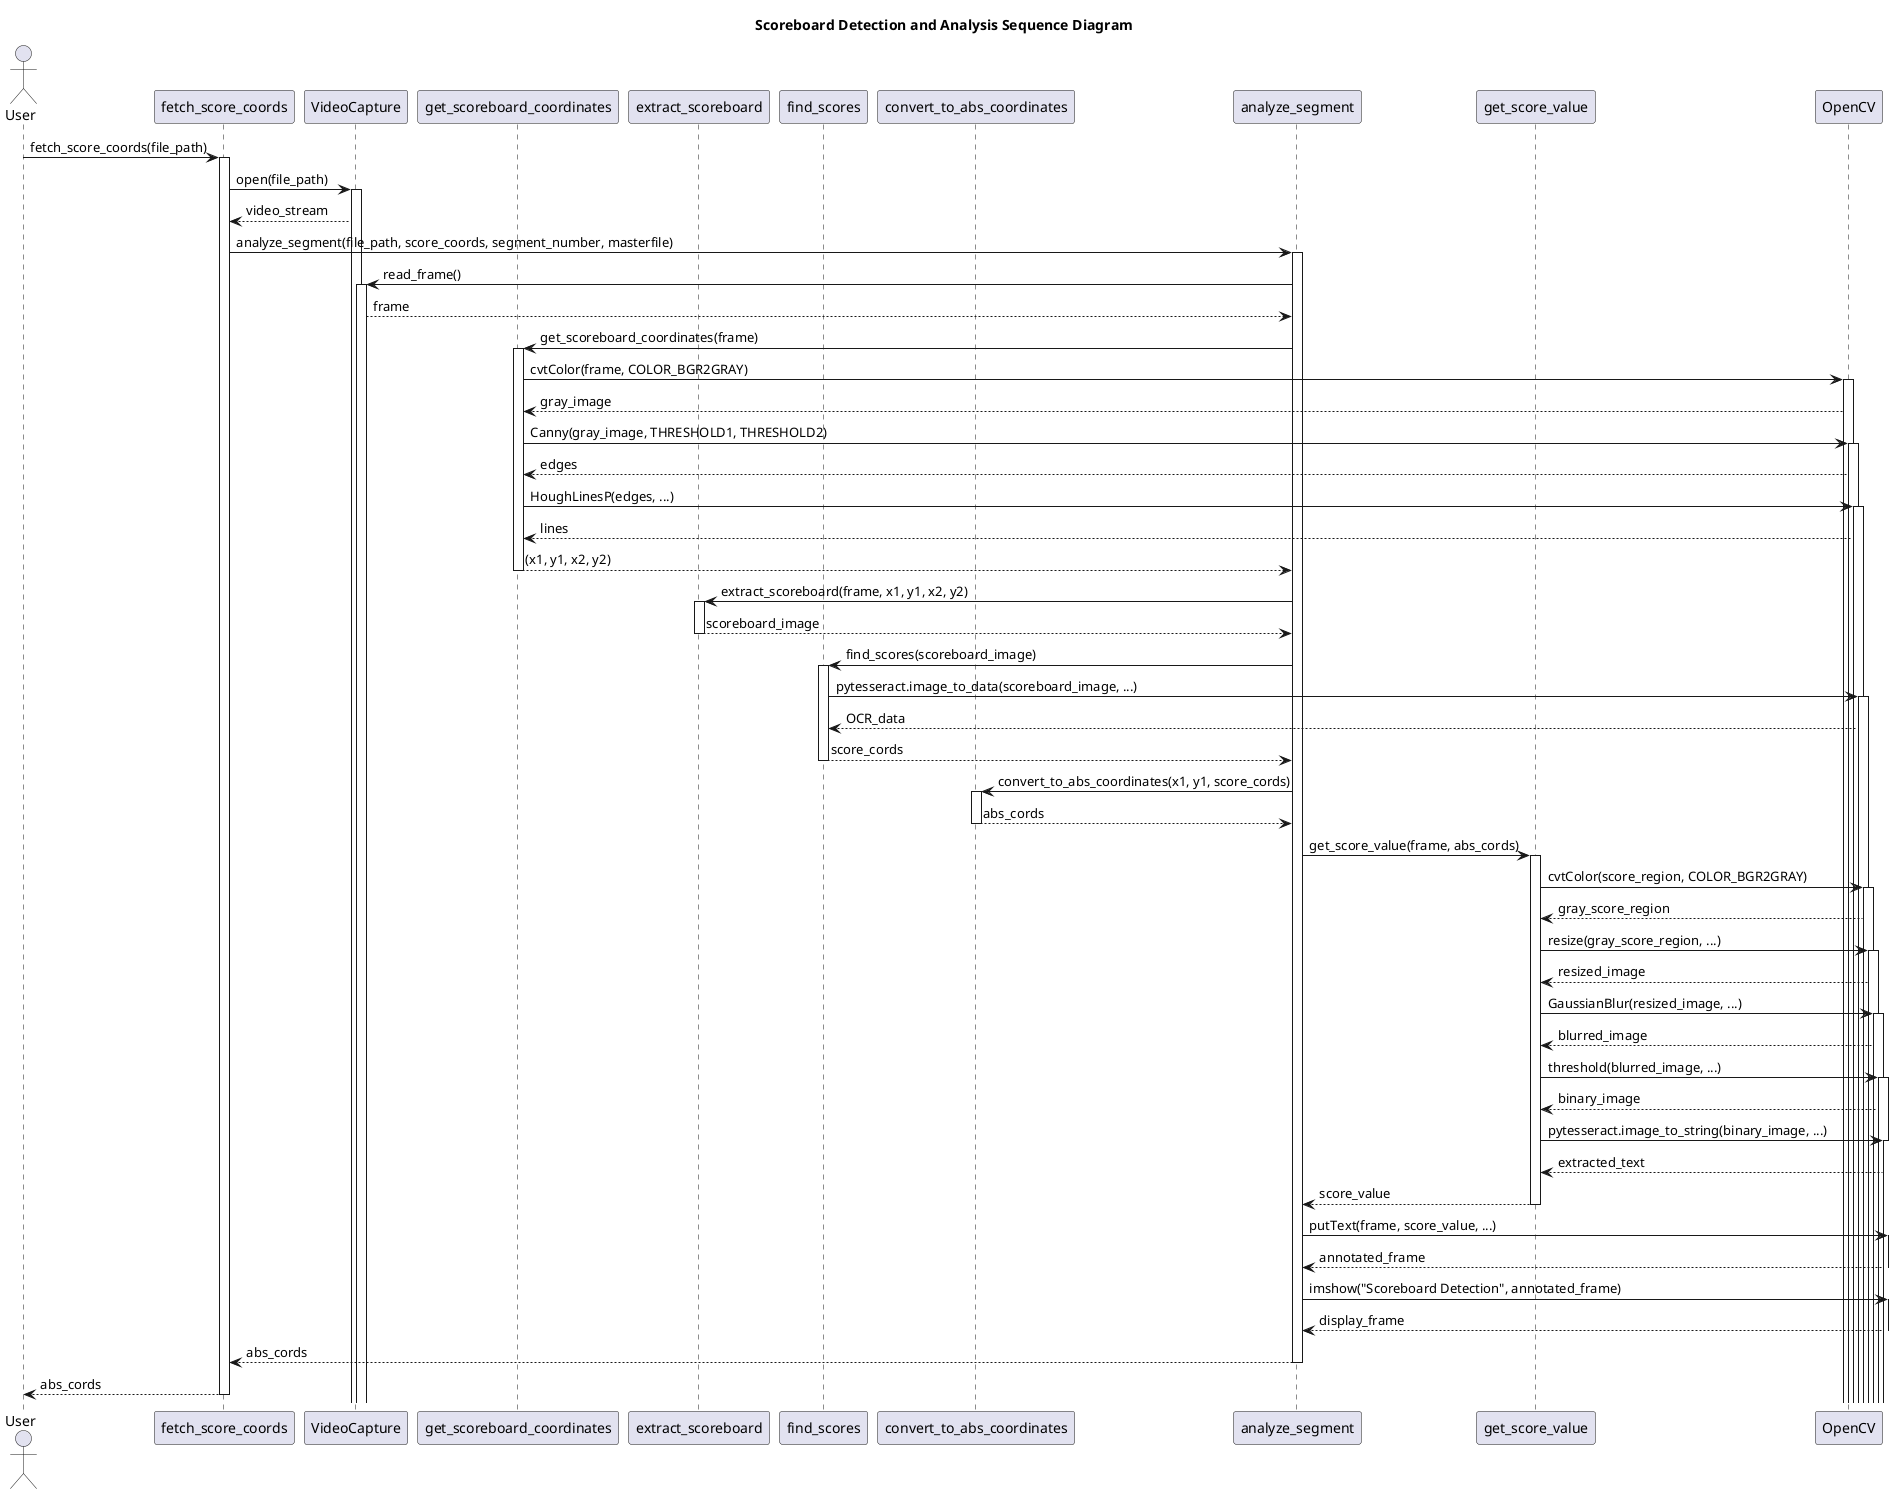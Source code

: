 @startuml SequenceDiagramOCR
title Scoreboard Detection and Analysis Sequence Diagram

actor User
participant "fetch_score_coords" as Fetch
participant "VideoCapture" as Video
participant "get_scoreboard_coordinates" as GetCoords
participant "extract_scoreboard" as Extract
participant "find_scores" as FindScores
participant "convert_to_abs_coordinates" as Convert
participant "analyze_segment" as Analyze
participant "get_score_value" as GetValue

participant "OpenCV" as CV

User -> Fetch: fetch_score_coords(file_path)
activate Fetch
Fetch -> Video: open(file_path)
activate Video
Video --> Fetch: video_stream
Fetch -> Analyze: analyze_segment(file_path, score_coords, segment_number, masterfile)
activate Analyze
Analyze -> Video: read_frame()
activate Video
Video --> Analyze: frame
Analyze -> GetCoords: get_scoreboard_coordinates(frame)
activate GetCoords
GetCoords -> CV: cvtColor(frame, COLOR_BGR2GRAY)
activate CV
CV --> GetCoords: gray_image
GetCoords -> CV: Canny(gray_image, THRESHOLD1, THRESHOLD2)
activate CV
CV --> GetCoords: edges
GetCoords -> CV: HoughLinesP(edges, ...)
activate CV
CV --> GetCoords: lines
GetCoords --> Analyze: (x1, y1, x2, y2)
deactivate GetCoords
Analyze -> Extract: extract_scoreboard(frame, x1, y1, x2, y2)
activate Extract
Extract --> Analyze: scoreboard_image
deactivate Extract
Analyze -> FindScores: find_scores(scoreboard_image)
activate FindScores
FindScores -> CV: pytesseract.image_to_data(scoreboard_image, ...)
activate CV
CV --> FindScores: OCR_data
FindScores --> Analyze: score_cords
deactivate FindScores
Analyze -> Convert: convert_to_abs_coordinates(x1, y1, score_cords)
activate Convert
Convert --> Analyze: abs_cords
deactivate Convert
Analyze -> GetValue: get_score_value(frame, abs_cords)
activate GetValue
GetValue -> CV: cvtColor(score_region, COLOR_BGR2GRAY)
activate CV
CV --> GetValue: gray_score_region
GetValue -> CV: resize(gray_score_region, ...)
activate CV
CV --> GetValue: resized_image
GetValue -> CV: GaussianBlur(resized_image, ...)
activate CV
CV --> GetValue: blurred_image
GetValue -> CV: threshold(blurred_image, ...)
activate CV
CV --> GetValue: binary_image
GetValue -> CV: pytesseract.image_to_string(binary_image, ...)
activate CV
CV --> GetValue: extracted_text
GetValue --> Analyze: score_value
deactivate GetValue
Analyze -> CV: putText(frame, score_value, ...)
activate CV
CV --> Analyze: annotated_frame
deactivate CV
Analyze -> CV: imshow("Scoreboard Detection", annotated_frame)
activate CV
CV --> Analyze: display_frame
deactivate CV
Analyze --> Fetch: abs_cords
deactivate Analyze
Fetch --> User: abs_cords
deactivate Fetch

@enduml